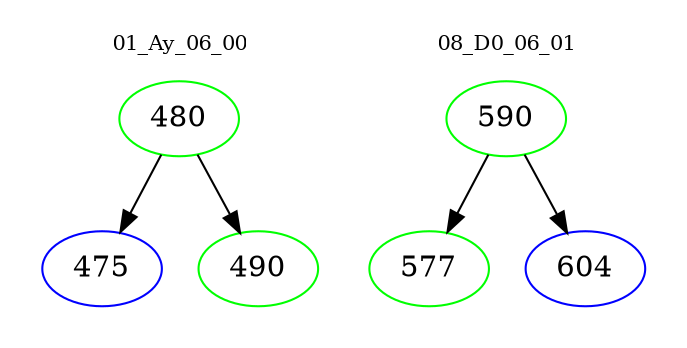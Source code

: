 digraph{
subgraph cluster_0 {
color = white
label = "01_Ay_06_00";
fontsize=10;
T0_480 [label="480", color="green"]
T0_480 -> T0_475 [color="black"]
T0_475 [label="475", color="blue"]
T0_480 -> T0_490 [color="black"]
T0_490 [label="490", color="green"]
}
subgraph cluster_1 {
color = white
label = "08_D0_06_01";
fontsize=10;
T1_590 [label="590", color="green"]
T1_590 -> T1_577 [color="black"]
T1_577 [label="577", color="green"]
T1_590 -> T1_604 [color="black"]
T1_604 [label="604", color="blue"]
}
}
